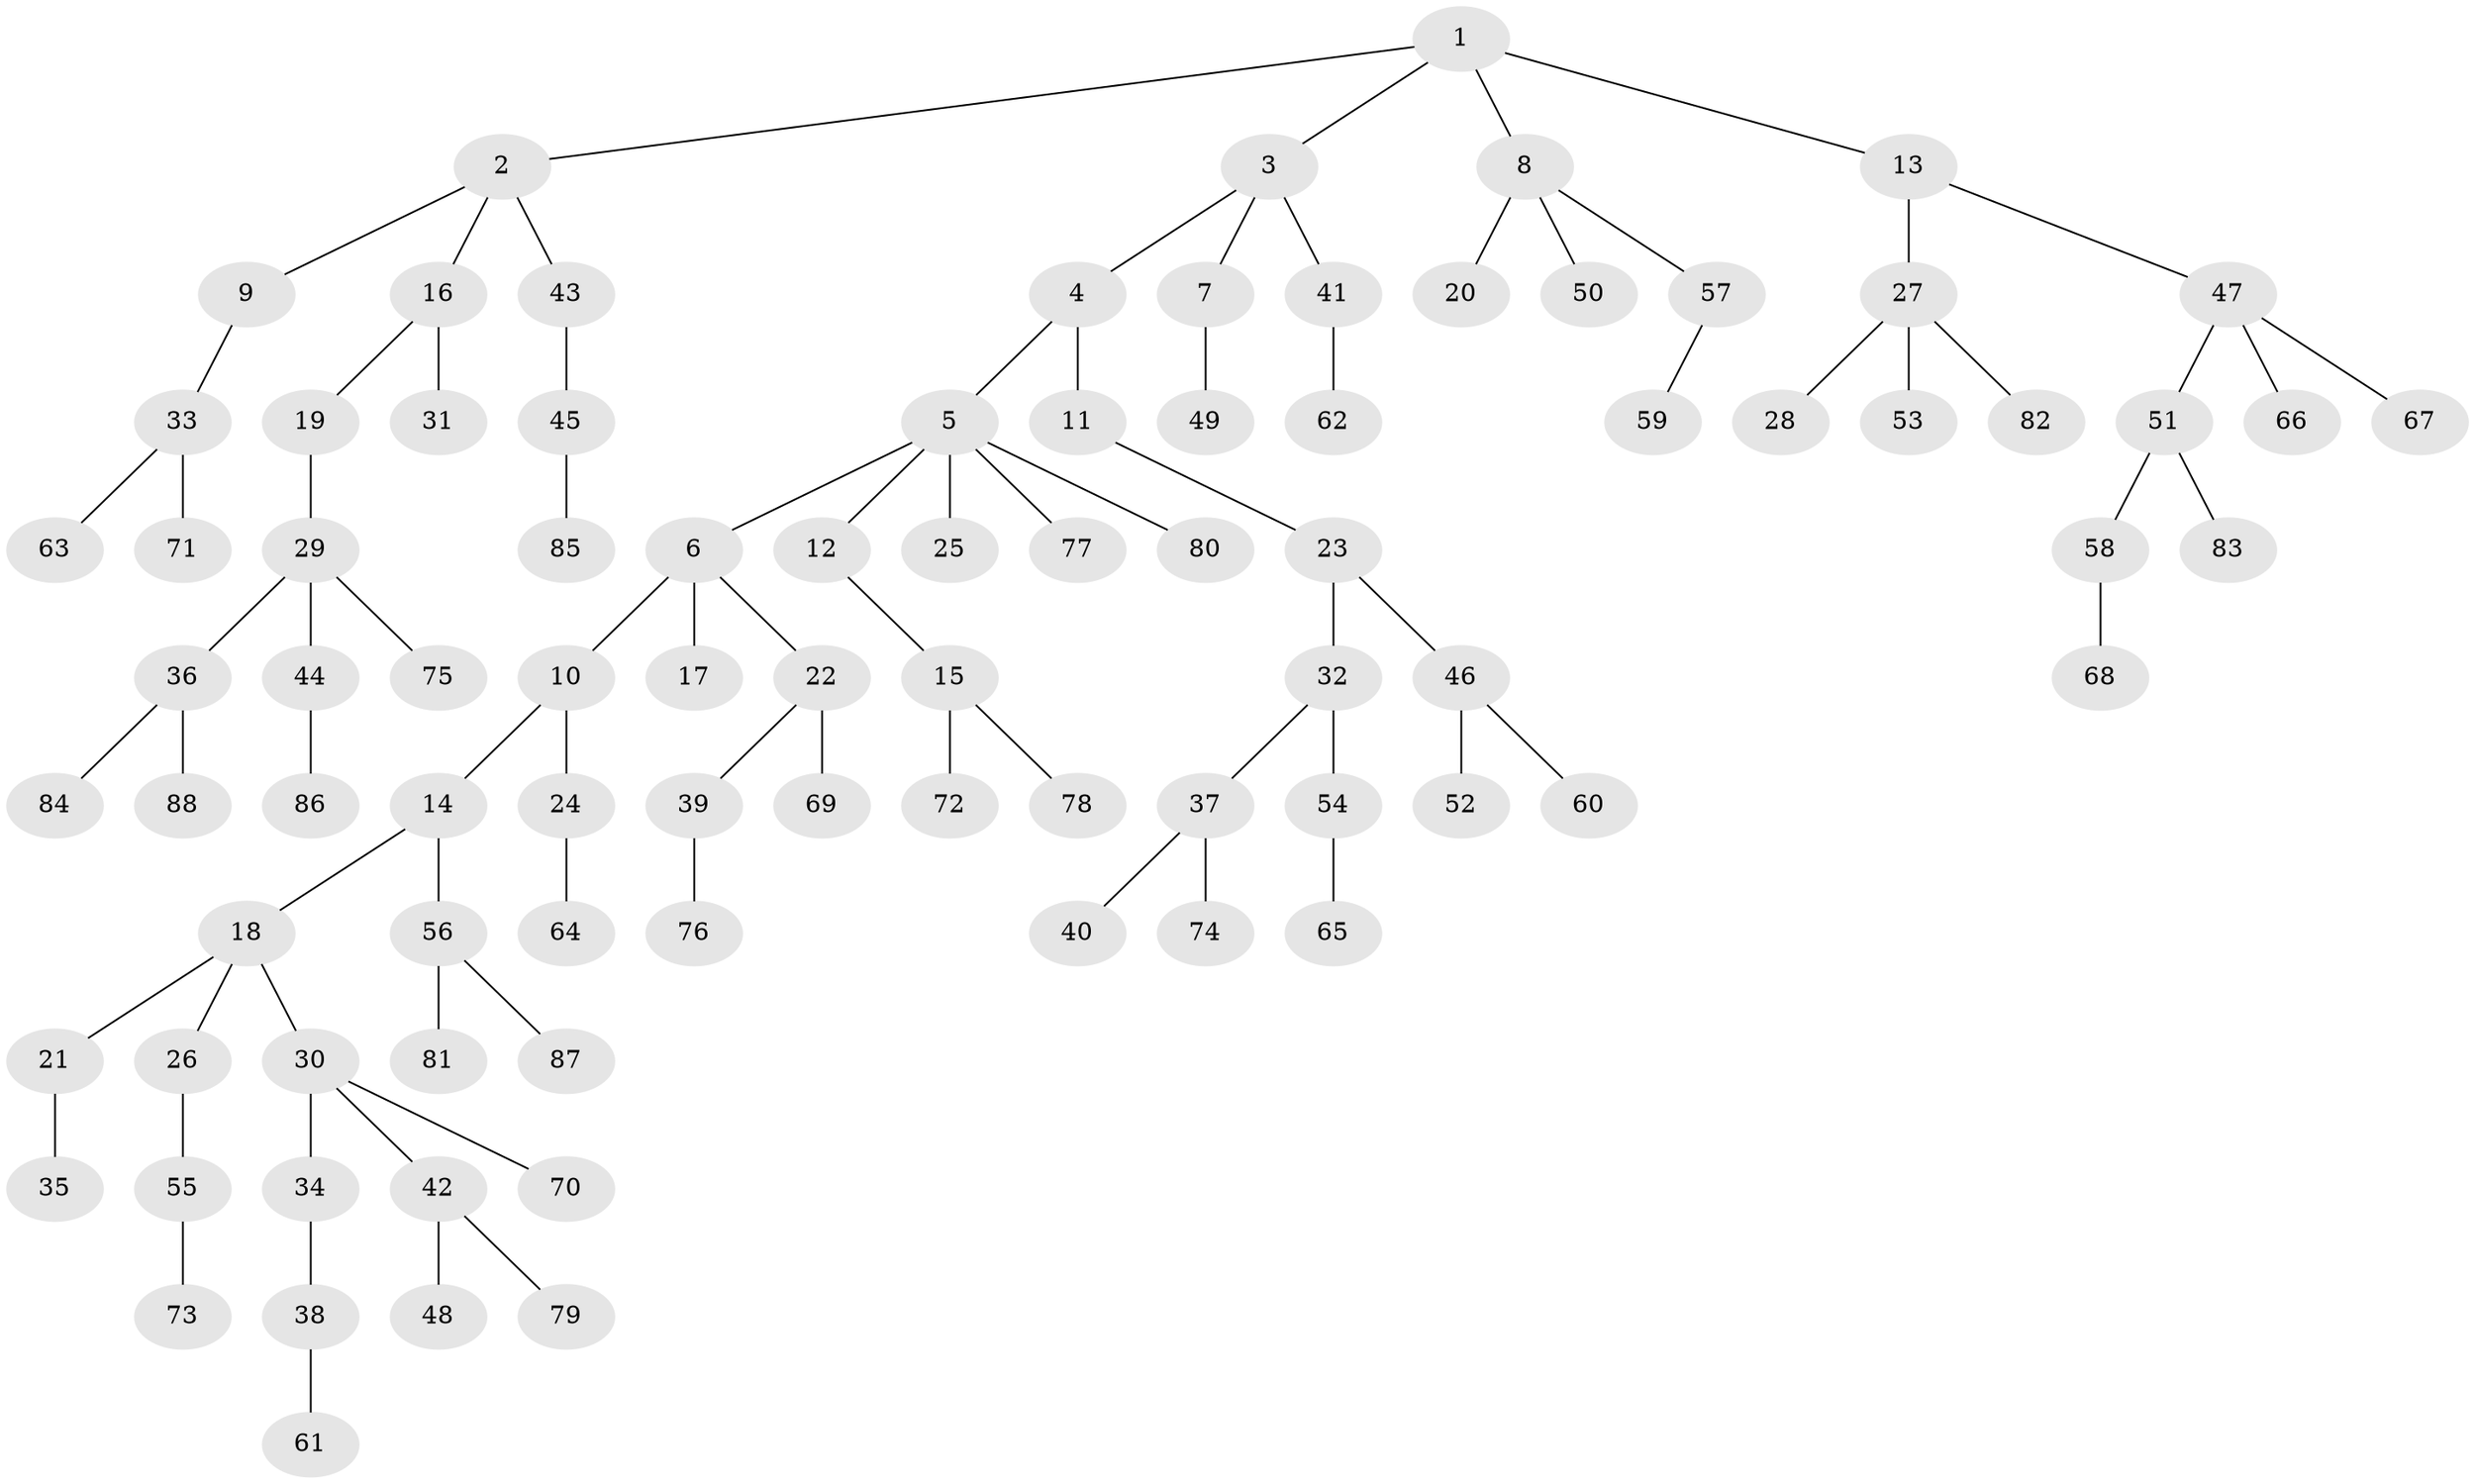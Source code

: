 // coarse degree distribution, {1: 0.48148148148148145, 2: 0.18518518518518517, 3: 0.25925925925925924, 4: 0.07407407407407407}
// Generated by graph-tools (version 1.1) at 2025/37/03/04/25 23:37:24]
// undirected, 88 vertices, 87 edges
graph export_dot {
  node [color=gray90,style=filled];
  1;
  2;
  3;
  4;
  5;
  6;
  7;
  8;
  9;
  10;
  11;
  12;
  13;
  14;
  15;
  16;
  17;
  18;
  19;
  20;
  21;
  22;
  23;
  24;
  25;
  26;
  27;
  28;
  29;
  30;
  31;
  32;
  33;
  34;
  35;
  36;
  37;
  38;
  39;
  40;
  41;
  42;
  43;
  44;
  45;
  46;
  47;
  48;
  49;
  50;
  51;
  52;
  53;
  54;
  55;
  56;
  57;
  58;
  59;
  60;
  61;
  62;
  63;
  64;
  65;
  66;
  67;
  68;
  69;
  70;
  71;
  72;
  73;
  74;
  75;
  76;
  77;
  78;
  79;
  80;
  81;
  82;
  83;
  84;
  85;
  86;
  87;
  88;
  1 -- 2;
  1 -- 3;
  1 -- 8;
  1 -- 13;
  2 -- 9;
  2 -- 16;
  2 -- 43;
  3 -- 4;
  3 -- 7;
  3 -- 41;
  4 -- 5;
  4 -- 11;
  5 -- 6;
  5 -- 12;
  5 -- 25;
  5 -- 77;
  5 -- 80;
  6 -- 10;
  6 -- 17;
  6 -- 22;
  7 -- 49;
  8 -- 20;
  8 -- 50;
  8 -- 57;
  9 -- 33;
  10 -- 14;
  10 -- 24;
  11 -- 23;
  12 -- 15;
  13 -- 27;
  13 -- 47;
  14 -- 18;
  14 -- 56;
  15 -- 72;
  15 -- 78;
  16 -- 19;
  16 -- 31;
  18 -- 21;
  18 -- 26;
  18 -- 30;
  19 -- 29;
  21 -- 35;
  22 -- 39;
  22 -- 69;
  23 -- 32;
  23 -- 46;
  24 -- 64;
  26 -- 55;
  27 -- 28;
  27 -- 53;
  27 -- 82;
  29 -- 36;
  29 -- 44;
  29 -- 75;
  30 -- 34;
  30 -- 42;
  30 -- 70;
  32 -- 37;
  32 -- 54;
  33 -- 63;
  33 -- 71;
  34 -- 38;
  36 -- 84;
  36 -- 88;
  37 -- 40;
  37 -- 74;
  38 -- 61;
  39 -- 76;
  41 -- 62;
  42 -- 48;
  42 -- 79;
  43 -- 45;
  44 -- 86;
  45 -- 85;
  46 -- 52;
  46 -- 60;
  47 -- 51;
  47 -- 66;
  47 -- 67;
  51 -- 58;
  51 -- 83;
  54 -- 65;
  55 -- 73;
  56 -- 81;
  56 -- 87;
  57 -- 59;
  58 -- 68;
}
